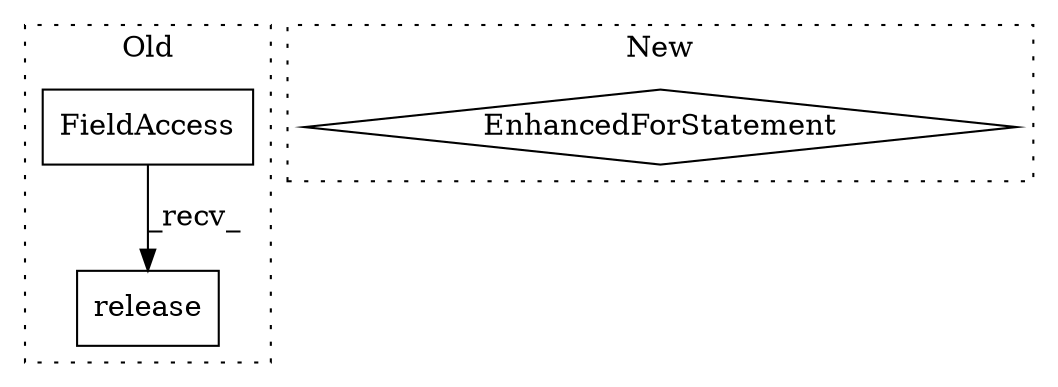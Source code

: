 digraph G {
subgraph cluster0 {
1 [label="release" a="32" s="1528" l="9" shape="box"];
3 [label="FieldAccess" a="22" s="1518" l="9" shape="box"];
label = "Old";
style="dotted";
}
subgraph cluster1 {
2 [label="EnhancedForStatement" a="70" s="1318,1403" l="57,2" shape="diamond"];
label = "New";
style="dotted";
}
3 -> 1 [label="_recv_"];
}